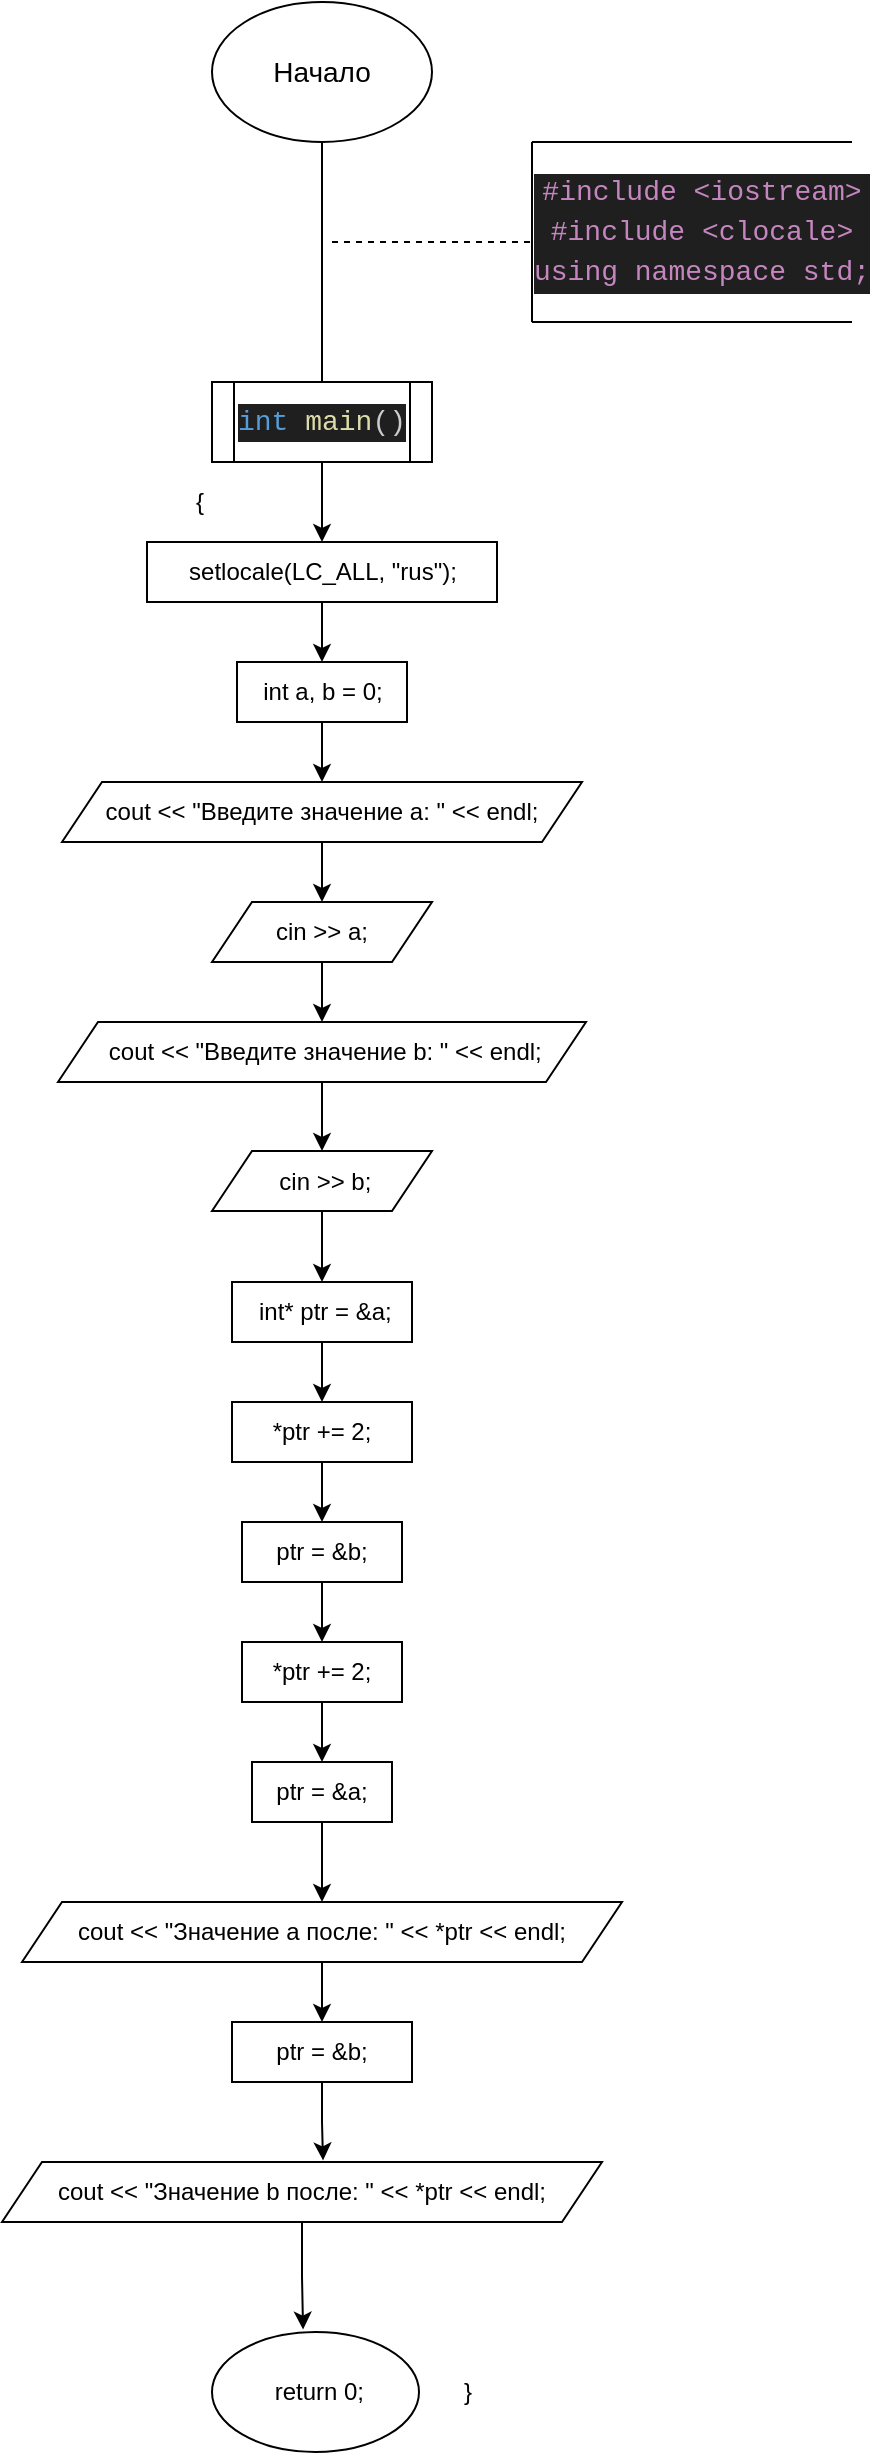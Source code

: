 <mxfile version="24.7.17">
  <diagram name="Страница — 1" id="fh61_B3mHnoZjUCTXxUg">
    <mxGraphModel dx="650" dy="369" grid="1" gridSize="10" guides="1" tooltips="1" connect="1" arrows="1" fold="1" page="1" pageScale="1" pageWidth="827" pageHeight="1169" math="0" shadow="0">
      <root>
        <mxCell id="0" />
        <mxCell id="1" parent="0" />
        <mxCell id="VsqCTWy-dSO4EiB5n4eu-1" value="" style="endArrow=none;html=1;rounded=0;entryX=0.5;entryY=1;entryDx=0;entryDy=0;" parent="1" edge="1">
          <mxGeometry width="50" height="50" relative="1" as="geometry">
            <mxPoint x="375" y="200" as="sourcePoint" />
            <mxPoint x="375" y="80" as="targetPoint" />
          </mxGeometry>
        </mxCell>
        <mxCell id="VsqCTWy-dSO4EiB5n4eu-2" value="" style="endArrow=none;dashed=1;html=1;rounded=0;" parent="1" edge="1">
          <mxGeometry width="50" height="50" relative="1" as="geometry">
            <mxPoint x="380" y="130" as="sourcePoint" />
            <mxPoint x="480" y="130" as="targetPoint" />
          </mxGeometry>
        </mxCell>
        <mxCell id="VsqCTWy-dSO4EiB5n4eu-3" value="" style="endArrow=none;html=1;rounded=0;" parent="1" edge="1">
          <mxGeometry width="50" height="50" relative="1" as="geometry">
            <mxPoint x="640" y="170" as="sourcePoint" />
            <mxPoint x="480" y="170" as="targetPoint" />
          </mxGeometry>
        </mxCell>
        <mxCell id="VsqCTWy-dSO4EiB5n4eu-4" value="" style="endArrow=none;html=1;rounded=0;" parent="1" edge="1">
          <mxGeometry width="50" height="50" relative="1" as="geometry">
            <mxPoint x="640" y="80" as="sourcePoint" />
            <mxPoint x="480" y="80" as="targetPoint" />
          </mxGeometry>
        </mxCell>
        <mxCell id="VsqCTWy-dSO4EiB5n4eu-5" value="" style="endArrow=none;html=1;rounded=0;" parent="1" edge="1">
          <mxGeometry width="50" height="50" relative="1" as="geometry">
            <mxPoint x="480" y="170" as="sourcePoint" />
            <mxPoint x="480" y="80" as="targetPoint" />
          </mxGeometry>
        </mxCell>
        <mxCell id="VsqCTWy-dSO4EiB5n4eu-6" value="&lt;div style=&quot;background-color: rgb(31, 31, 31); line-height: 19px;&quot;&gt;&lt;font face=&quot;Consolas, Courier New, monospace&quot; color=&quot;#c586c0&quot;&gt;&lt;span style=&quot;font-size: 14px; white-space: pre;&quot;&gt;#include &amp;lt;iostream&amp;gt;&lt;br/&gt;#include &amp;lt;clocale&amp;gt;&lt;br/&gt;using namespace std;&lt;/span&gt;&lt;/font&gt;&lt;br&gt;&lt;/div&gt;" style="text;html=1;align=center;verticalAlign=middle;whiteSpace=wrap;rounded=0;" parent="1" vertex="1">
          <mxGeometry x="480" y="90" width="170" height="70" as="geometry" />
        </mxCell>
        <mxCell id="DDOu-rE0Qdnbbi3JYsfz-18" style="edgeStyle=orthogonalEdgeStyle;rounded=0;orthogonalLoop=1;jettySize=auto;html=1;entryX=0.5;entryY=0;entryDx=0;entryDy=0;" edge="1" parent="1" source="VsqCTWy-dSO4EiB5n4eu-7" target="DDOu-rE0Qdnbbi3JYsfz-1">
          <mxGeometry relative="1" as="geometry" />
        </mxCell>
        <mxCell id="VsqCTWy-dSO4EiB5n4eu-7" value="&lt;div style=&quot;color: rgb(204, 204, 204); background-color: rgb(31, 31, 31); font-family: Consolas, &amp;quot;Courier New&amp;quot;, monospace; font-size: 14px; line-height: 19px; white-space: pre;&quot;&gt;&lt;span style=&quot;color: #569cd6;&quot;&gt;int&lt;/span&gt; &lt;span style=&quot;color: #dcdcaa;&quot;&gt;main&lt;/span&gt;()&lt;/div&gt;" style="shape=process;whiteSpace=wrap;html=1;backgroundOutline=1;" parent="1" vertex="1">
          <mxGeometry x="320" y="200" width="110" height="40" as="geometry" />
        </mxCell>
        <mxCell id="VsqCTWy-dSO4EiB5n4eu-8" value="&lt;font style=&quot;font-size: 14px;&quot;&gt;Начало&lt;/font&gt;" style="ellipse;whiteSpace=wrap;html=1;" parent="1" vertex="1">
          <mxGeometry x="320" y="10" width="110" height="70" as="geometry" />
        </mxCell>
        <mxCell id="DDOu-rE0Qdnbbi3JYsfz-20" style="edgeStyle=orthogonalEdgeStyle;rounded=0;orthogonalLoop=1;jettySize=auto;html=1;entryX=0.5;entryY=0;entryDx=0;entryDy=0;" edge="1" parent="1" source="DDOu-rE0Qdnbbi3JYsfz-1" target="DDOu-rE0Qdnbbi3JYsfz-2">
          <mxGeometry relative="1" as="geometry" />
        </mxCell>
        <mxCell id="DDOu-rE0Qdnbbi3JYsfz-1" value="setlocale(LC_ALL, &quot;rus&quot;);" style="rounded=0;whiteSpace=wrap;html=1;" vertex="1" parent="1">
          <mxGeometry x="287.5" y="280" width="175" height="30" as="geometry" />
        </mxCell>
        <mxCell id="DDOu-rE0Qdnbbi3JYsfz-21" style="edgeStyle=orthogonalEdgeStyle;rounded=0;orthogonalLoop=1;jettySize=auto;html=1;" edge="1" parent="1" source="DDOu-rE0Qdnbbi3JYsfz-2" target="DDOu-rE0Qdnbbi3JYsfz-3">
          <mxGeometry relative="1" as="geometry" />
        </mxCell>
        <mxCell id="DDOu-rE0Qdnbbi3JYsfz-2" value="int a, b = 0;" style="rounded=0;whiteSpace=wrap;html=1;" vertex="1" parent="1">
          <mxGeometry x="332.5" y="340" width="85" height="30" as="geometry" />
        </mxCell>
        <mxCell id="DDOu-rE0Qdnbbi3JYsfz-22" style="edgeStyle=orthogonalEdgeStyle;rounded=0;orthogonalLoop=1;jettySize=auto;html=1;" edge="1" parent="1" source="DDOu-rE0Qdnbbi3JYsfz-3" target="DDOu-rE0Qdnbbi3JYsfz-6">
          <mxGeometry relative="1" as="geometry" />
        </mxCell>
        <mxCell id="DDOu-rE0Qdnbbi3JYsfz-3" value="cout &amp;lt;&amp;lt; &quot;Введите значение a: &quot; &amp;lt;&amp;lt; endl;" style="shape=parallelogram;perimeter=parallelogramPerimeter;whiteSpace=wrap;html=1;fixedSize=1;" vertex="1" parent="1">
          <mxGeometry x="245" y="400" width="260" height="30" as="geometry" />
        </mxCell>
        <mxCell id="DDOu-rE0Qdnbbi3JYsfz-24" style="edgeStyle=orthogonalEdgeStyle;rounded=0;orthogonalLoop=1;jettySize=auto;html=1;" edge="1" parent="1" source="DDOu-rE0Qdnbbi3JYsfz-4" target="DDOu-rE0Qdnbbi3JYsfz-5">
          <mxGeometry relative="1" as="geometry" />
        </mxCell>
        <mxCell id="DDOu-rE0Qdnbbi3JYsfz-4" value="&amp;nbsp;cout &amp;lt;&amp;lt; &quot;Введите значение b: &quot; &amp;lt;&amp;lt; endl;" style="shape=parallelogram;perimeter=parallelogramPerimeter;whiteSpace=wrap;html=1;fixedSize=1;" vertex="1" parent="1">
          <mxGeometry x="243" y="520" width="264" height="30" as="geometry" />
        </mxCell>
        <mxCell id="DDOu-rE0Qdnbbi3JYsfz-25" style="edgeStyle=orthogonalEdgeStyle;rounded=0;orthogonalLoop=1;jettySize=auto;html=1;" edge="1" parent="1" source="DDOu-rE0Qdnbbi3JYsfz-5" target="DDOu-rE0Qdnbbi3JYsfz-7">
          <mxGeometry relative="1" as="geometry" />
        </mxCell>
        <mxCell id="DDOu-rE0Qdnbbi3JYsfz-5" value="&amp;nbsp;cin &amp;gt;&amp;gt; b;" style="shape=parallelogram;perimeter=parallelogramPerimeter;whiteSpace=wrap;html=1;fixedSize=1;" vertex="1" parent="1">
          <mxGeometry x="320" y="584.5" width="110" height="30" as="geometry" />
        </mxCell>
        <mxCell id="DDOu-rE0Qdnbbi3JYsfz-23" style="edgeStyle=orthogonalEdgeStyle;rounded=0;orthogonalLoop=1;jettySize=auto;html=1;" edge="1" parent="1" source="DDOu-rE0Qdnbbi3JYsfz-6" target="DDOu-rE0Qdnbbi3JYsfz-4">
          <mxGeometry relative="1" as="geometry" />
        </mxCell>
        <mxCell id="DDOu-rE0Qdnbbi3JYsfz-6" value="cin &amp;gt;&amp;gt; a;" style="shape=parallelogram;perimeter=parallelogramPerimeter;whiteSpace=wrap;html=1;fixedSize=1;" vertex="1" parent="1">
          <mxGeometry x="320" y="460" width="110" height="30" as="geometry" />
        </mxCell>
        <mxCell id="DDOu-rE0Qdnbbi3JYsfz-26" style="edgeStyle=orthogonalEdgeStyle;rounded=0;orthogonalLoop=1;jettySize=auto;html=1;" edge="1" parent="1" source="DDOu-rE0Qdnbbi3JYsfz-7" target="DDOu-rE0Qdnbbi3JYsfz-9">
          <mxGeometry relative="1" as="geometry" />
        </mxCell>
        <mxCell id="DDOu-rE0Qdnbbi3JYsfz-7" value="&amp;nbsp;int* ptr = &amp;amp;a;" style="rounded=0;whiteSpace=wrap;html=1;" vertex="1" parent="1">
          <mxGeometry x="330" y="650" width="90" height="30" as="geometry" />
        </mxCell>
        <mxCell id="DDOu-rE0Qdnbbi3JYsfz-28" style="edgeStyle=orthogonalEdgeStyle;rounded=0;orthogonalLoop=1;jettySize=auto;html=1;" edge="1" parent="1" source="DDOu-rE0Qdnbbi3JYsfz-8" target="DDOu-rE0Qdnbbi3JYsfz-11">
          <mxGeometry relative="1" as="geometry" />
        </mxCell>
        <mxCell id="DDOu-rE0Qdnbbi3JYsfz-8" value="ptr = &amp;amp;b;" style="rounded=0;whiteSpace=wrap;html=1;" vertex="1" parent="1">
          <mxGeometry x="335" y="770" width="80" height="30" as="geometry" />
        </mxCell>
        <mxCell id="DDOu-rE0Qdnbbi3JYsfz-27" style="edgeStyle=orthogonalEdgeStyle;rounded=0;orthogonalLoop=1;jettySize=auto;html=1;" edge="1" parent="1" source="DDOu-rE0Qdnbbi3JYsfz-9" target="DDOu-rE0Qdnbbi3JYsfz-8">
          <mxGeometry relative="1" as="geometry" />
        </mxCell>
        <mxCell id="DDOu-rE0Qdnbbi3JYsfz-9" value="&lt;div&gt;*ptr += 2;&lt;/div&gt;" style="rounded=0;whiteSpace=wrap;html=1;" vertex="1" parent="1">
          <mxGeometry x="330" y="710" width="90" height="30" as="geometry" />
        </mxCell>
        <mxCell id="DDOu-rE0Qdnbbi3JYsfz-30" style="edgeStyle=orthogonalEdgeStyle;rounded=0;orthogonalLoop=1;jettySize=auto;html=1;entryX=0.5;entryY=0;entryDx=0;entryDy=0;" edge="1" parent="1" source="DDOu-rE0Qdnbbi3JYsfz-10" target="DDOu-rE0Qdnbbi3JYsfz-12">
          <mxGeometry relative="1" as="geometry" />
        </mxCell>
        <mxCell id="DDOu-rE0Qdnbbi3JYsfz-10" value="ptr = &amp;amp;a;" style="rounded=0;whiteSpace=wrap;html=1;" vertex="1" parent="1">
          <mxGeometry x="340" y="890" width="70" height="30" as="geometry" />
        </mxCell>
        <mxCell id="DDOu-rE0Qdnbbi3JYsfz-29" style="edgeStyle=orthogonalEdgeStyle;rounded=0;orthogonalLoop=1;jettySize=auto;html=1;" edge="1" parent="1" source="DDOu-rE0Qdnbbi3JYsfz-11" target="DDOu-rE0Qdnbbi3JYsfz-10">
          <mxGeometry relative="1" as="geometry" />
        </mxCell>
        <mxCell id="DDOu-rE0Qdnbbi3JYsfz-11" value="*ptr += 2;" style="rounded=0;whiteSpace=wrap;html=1;" vertex="1" parent="1">
          <mxGeometry x="335" y="830" width="80" height="30" as="geometry" />
        </mxCell>
        <mxCell id="DDOu-rE0Qdnbbi3JYsfz-31" style="edgeStyle=orthogonalEdgeStyle;rounded=0;orthogonalLoop=1;jettySize=auto;html=1;entryX=0.5;entryY=0;entryDx=0;entryDy=0;" edge="1" parent="1" source="DDOu-rE0Qdnbbi3JYsfz-12" target="DDOu-rE0Qdnbbi3JYsfz-14">
          <mxGeometry relative="1" as="geometry" />
        </mxCell>
        <mxCell id="DDOu-rE0Qdnbbi3JYsfz-12" value="cout &amp;lt;&amp;lt; &quot;Значение a после: &quot; &amp;lt;&amp;lt; *ptr &amp;lt;&amp;lt; endl;" style="shape=parallelogram;perimeter=parallelogramPerimeter;whiteSpace=wrap;html=1;fixedSize=1;" vertex="1" parent="1">
          <mxGeometry x="225" y="960" width="300" height="30" as="geometry" />
        </mxCell>
        <mxCell id="DDOu-rE0Qdnbbi3JYsfz-13" value="cout &amp;lt;&amp;lt; &quot;Значение b после: &quot; &amp;lt;&amp;lt; *ptr &amp;lt;&amp;lt; endl;" style="shape=parallelogram;perimeter=parallelogramPerimeter;whiteSpace=wrap;html=1;fixedSize=1;" vertex="1" parent="1">
          <mxGeometry x="215" y="1090" width="300" height="30" as="geometry" />
        </mxCell>
        <mxCell id="DDOu-rE0Qdnbbi3JYsfz-14" value="ptr = &amp;amp;b;" style="rounded=0;whiteSpace=wrap;html=1;" vertex="1" parent="1">
          <mxGeometry x="330" y="1020" width="90" height="30" as="geometry" />
        </mxCell>
        <mxCell id="DDOu-rE0Qdnbbi3JYsfz-15" value="&amp;nbsp;return 0;" style="ellipse;whiteSpace=wrap;html=1;" vertex="1" parent="1">
          <mxGeometry x="320" y="1175" width="103.5" height="60" as="geometry" />
        </mxCell>
        <mxCell id="DDOu-rE0Qdnbbi3JYsfz-16" value="}" style="text;html=1;align=center;verticalAlign=middle;whiteSpace=wrap;rounded=0;" vertex="1" parent="1">
          <mxGeometry x="432.5" y="1190" width="30" height="30" as="geometry" />
        </mxCell>
        <mxCell id="DDOu-rE0Qdnbbi3JYsfz-17" value="{" style="text;html=1;align=center;verticalAlign=middle;whiteSpace=wrap;rounded=0;" vertex="1" parent="1">
          <mxGeometry x="299" y="250" width="30" height="20" as="geometry" />
        </mxCell>
        <mxCell id="DDOu-rE0Qdnbbi3JYsfz-32" style="edgeStyle=orthogonalEdgeStyle;rounded=0;orthogonalLoop=1;jettySize=auto;html=1;entryX=0.535;entryY=-0.027;entryDx=0;entryDy=0;entryPerimeter=0;" edge="1" parent="1" source="DDOu-rE0Qdnbbi3JYsfz-14" target="DDOu-rE0Qdnbbi3JYsfz-13">
          <mxGeometry relative="1" as="geometry" />
        </mxCell>
        <mxCell id="DDOu-rE0Qdnbbi3JYsfz-33" style="edgeStyle=orthogonalEdgeStyle;rounded=0;orthogonalLoop=1;jettySize=auto;html=1;entryX=0.44;entryY=-0.02;entryDx=0;entryDy=0;entryPerimeter=0;" edge="1" parent="1" source="DDOu-rE0Qdnbbi3JYsfz-13" target="DDOu-rE0Qdnbbi3JYsfz-15">
          <mxGeometry relative="1" as="geometry" />
        </mxCell>
      </root>
    </mxGraphModel>
  </diagram>
</mxfile>
